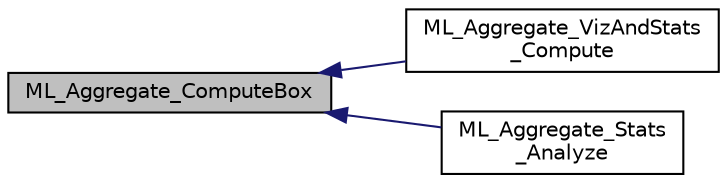 digraph "ML_Aggregate_ComputeBox"
{
  edge [fontname="Helvetica",fontsize="10",labelfontname="Helvetica",labelfontsize="10"];
  node [fontname="Helvetica",fontsize="10",shape=record];
  rankdir="LR";
  Node23 [label="ML_Aggregate_ComputeBox",height=0.2,width=0.4,color="black", fillcolor="grey75", style="filled", fontcolor="black"];
  Node23 -> Node24 [dir="back",color="midnightblue",fontsize="10",style="solid",fontname="Helvetica"];
  Node24 [label="ML_Aggregate_VizAndStats\l_Compute",height=0.2,width=0.4,color="black", fillcolor="white", style="filled",URL="$d2/d3c/ml__agg__info_8h.html#a8fdd4dec8e67a35b8d673b9b521c6f01",tooltip="visualize aggregates and compute some statistics on the aggregates, like their diameter and number of..."];
  Node23 -> Node25 [dir="back",color="midnightblue",fontsize="10",style="solid",fontname="Helvetica"];
  Node25 [label="ML_Aggregate_Stats\l_Analyze",height=0.2,width=0.4,color="black", fillcolor="white", style="filled",URL="$d2/d3c/ml__agg__info_8h.html#abd27d374c828bffaf682d13c9edf6dee"];
}
